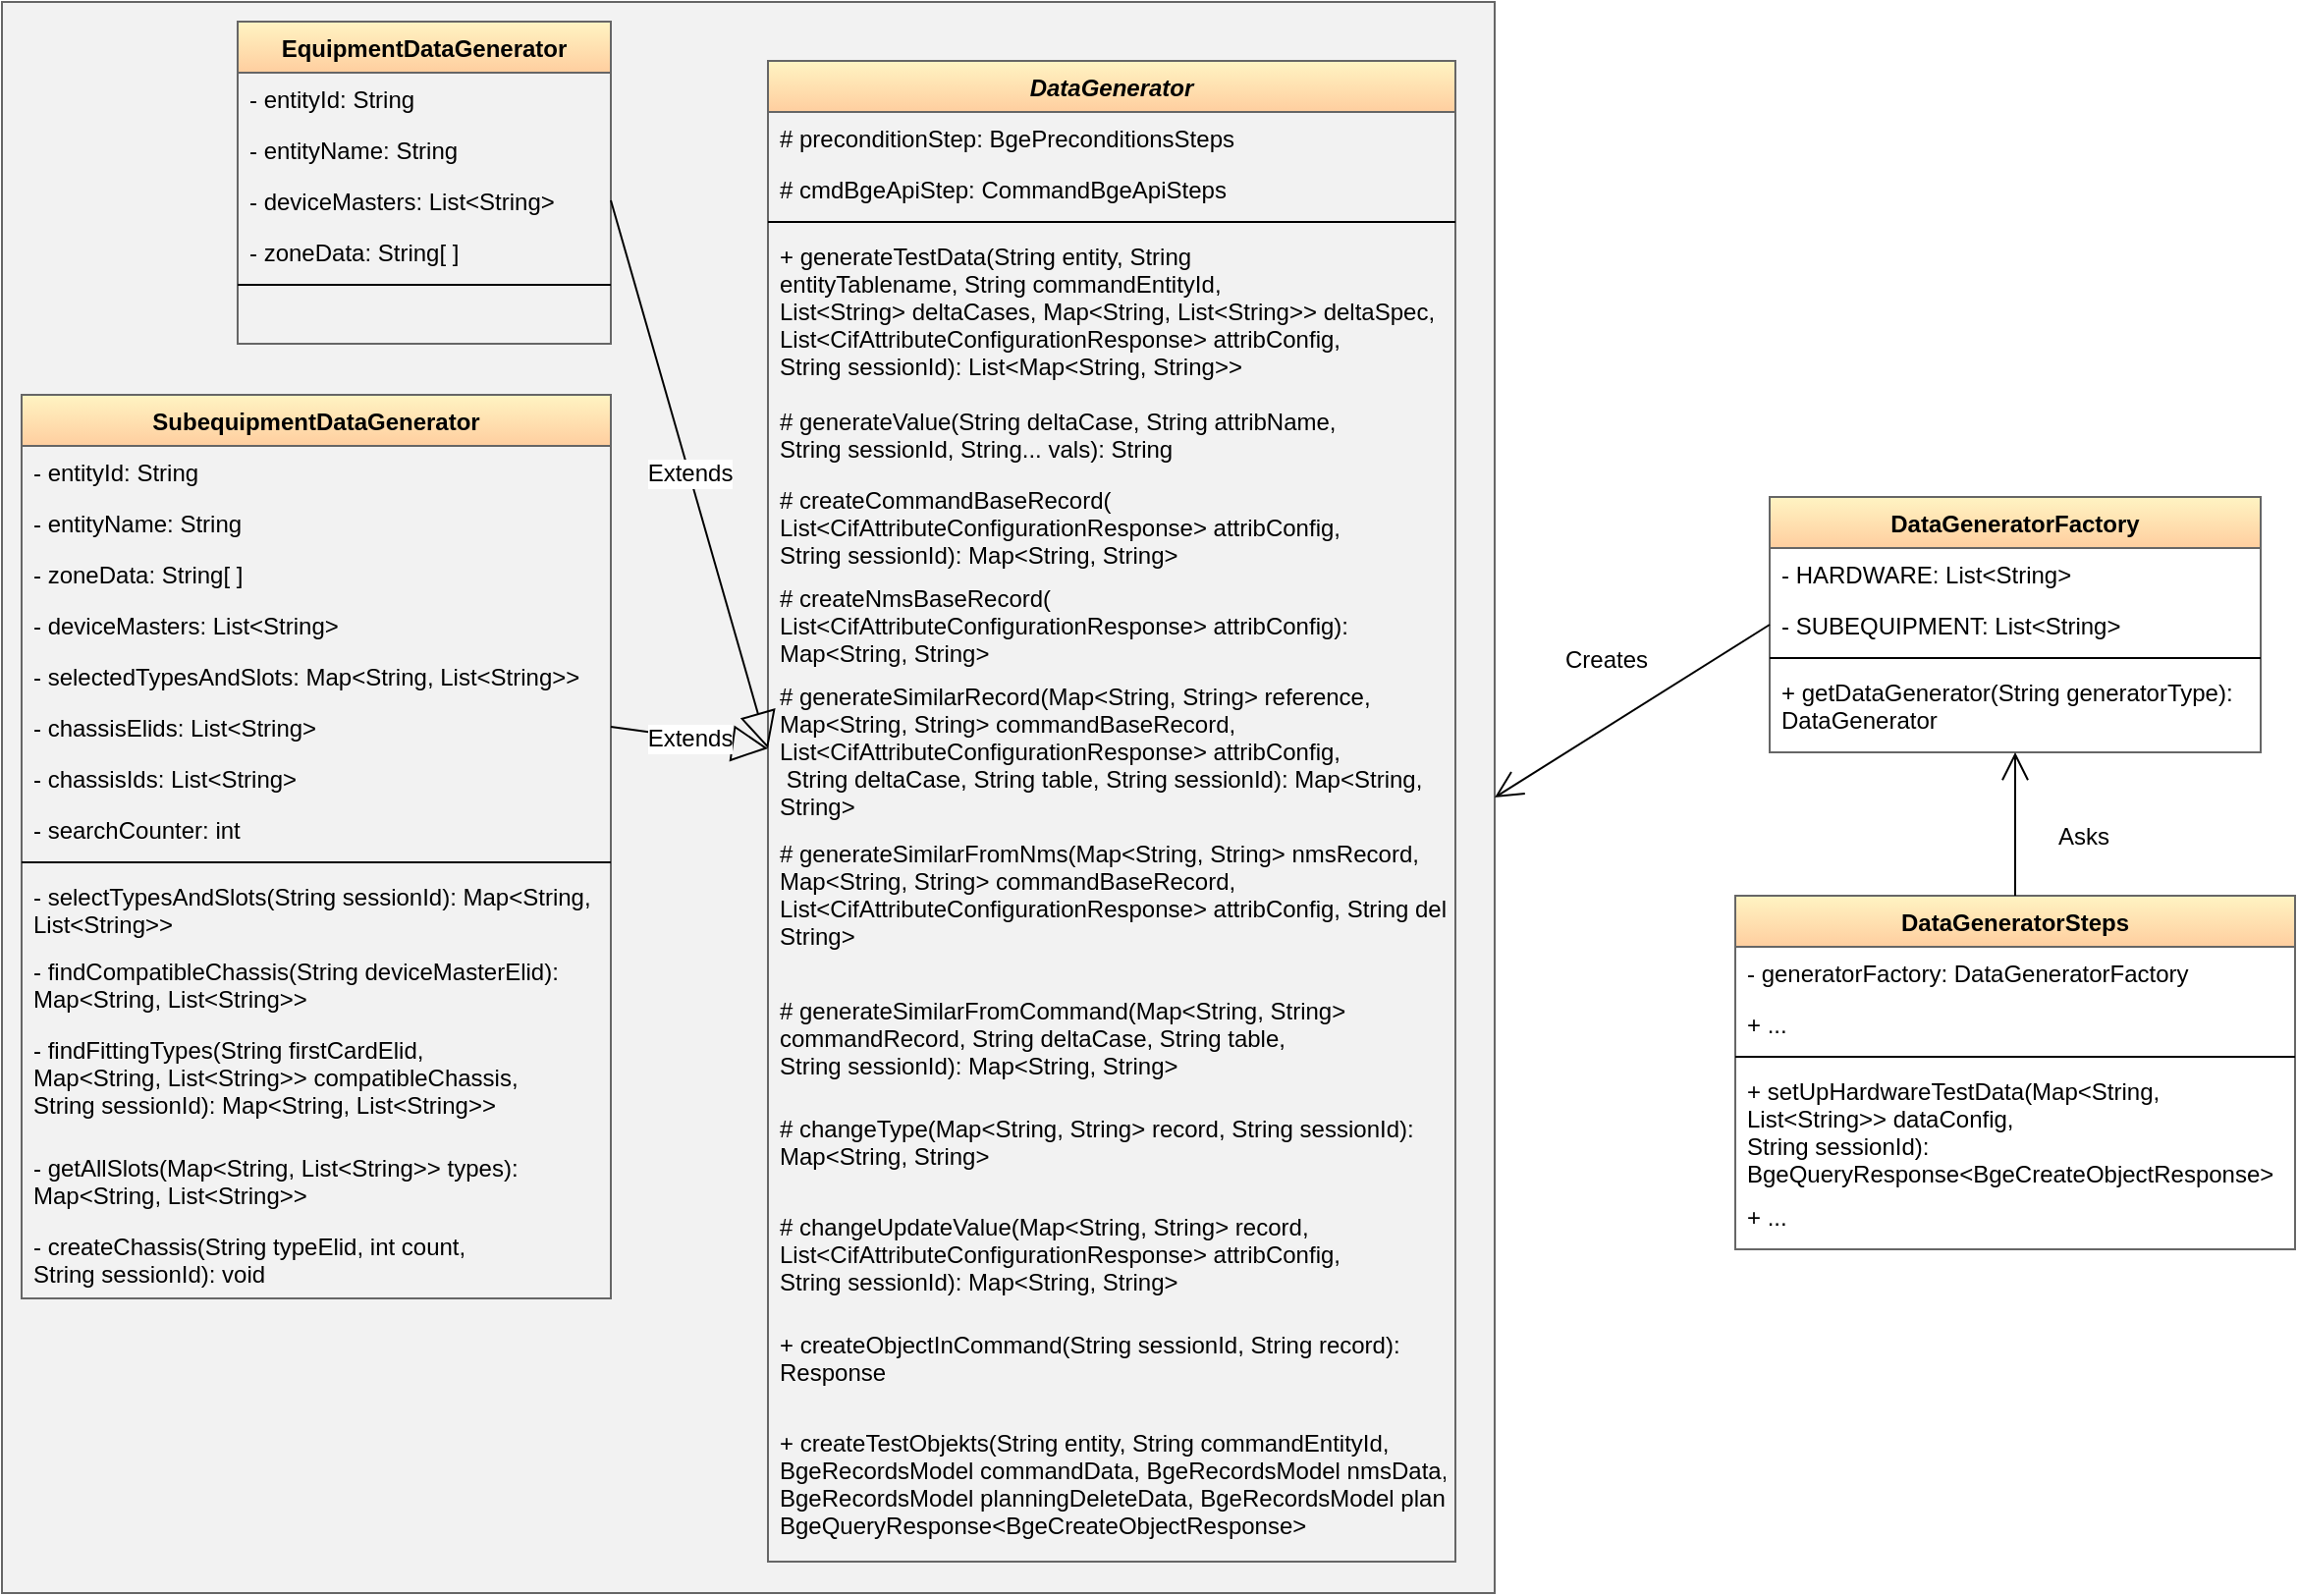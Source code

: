 <mxfile version="19.0.0" type="device"><diagram id="C5RBs43oDa-KdzZeNtuy" name="Page-1"><mxGraphModel dx="1106" dy="768" grid="1" gridSize="10" guides="1" tooltips="1" connect="1" arrows="1" fold="1" page="1" pageScale="1" pageWidth="827" pageHeight="1169" math="0" shadow="0"><root><mxCell id="WIyWlLk6GJQsqaUBKTNV-0"/><mxCell id="WIyWlLk6GJQsqaUBKTNV-1" parent="WIyWlLk6GJQsqaUBKTNV-0"/><mxCell id="6rAcYbVgyfMBi-QAP49K-49" value="" style="rounded=0;whiteSpace=wrap;html=1;shadow=0;fontFamily=Helvetica;fontSize=12;fontColor=default;startSize=26;strokeColor=#666666;strokeWidth=1;fillColor=#F2F2F2;gradientColor=none;" vertex="1" parent="WIyWlLk6GJQsqaUBKTNV-1"><mxGeometry x="40" y="130" width="760" height="810" as="geometry"/></mxCell><mxCell id="zkfFHV4jXpPFQw0GAbJ--0" value="DataGenerator" style="swimlane;fontStyle=3;align=center;verticalAlign=top;childLayout=stackLayout;horizontal=1;startSize=26;horizontalStack=0;resizeParent=1;resizeLast=0;collapsible=1;marginBottom=0;rounded=0;shadow=0;strokeWidth=1;gradientColor=#FFCE9F;fillColor=#FFF4C3;strokeColor=#666666;" parent="WIyWlLk6GJQsqaUBKTNV-1" vertex="1"><mxGeometry x="430" y="160" width="350" height="764" as="geometry"><mxRectangle x="230" y="140" width="160" height="26" as="alternateBounds"/></mxGeometry></mxCell><mxCell id="zkfFHV4jXpPFQw0GAbJ--1" value="# preconditionStep: BgePreconditionsSteps" style="text;align=left;verticalAlign=top;spacingLeft=4;spacingRight=4;overflow=hidden;rotatable=0;points=[[0,0.5],[1,0.5]];portConstraint=eastwest;" parent="zkfFHV4jXpPFQw0GAbJ--0" vertex="1"><mxGeometry y="26" width="350" height="26" as="geometry"/></mxCell><mxCell id="zkfFHV4jXpPFQw0GAbJ--2" value="# cmdBgeApiStep: CommandBgeApiSteps" style="text;align=left;verticalAlign=top;spacingLeft=4;spacingRight=4;overflow=hidden;rotatable=0;points=[[0,0.5],[1,0.5]];portConstraint=eastwest;rounded=0;shadow=0;html=0;" parent="zkfFHV4jXpPFQw0GAbJ--0" vertex="1"><mxGeometry y="52" width="350" height="26" as="geometry"/></mxCell><mxCell id="zkfFHV4jXpPFQw0GAbJ--4" value="" style="line;html=1;strokeWidth=1;align=left;verticalAlign=middle;spacingTop=-1;spacingLeft=3;spacingRight=3;rotatable=0;labelPosition=right;points=[];portConstraint=eastwest;" parent="zkfFHV4jXpPFQw0GAbJ--0" vertex="1"><mxGeometry y="78" width="350" height="8" as="geometry"/></mxCell><mxCell id="zkfFHV4jXpPFQw0GAbJ--5" value="+ generateTestData(String entity, String &#10;entityTablename, String commandEntityId, &#10;List&lt;String&gt; deltaCases, Map&lt;String, List&lt;String&gt;&gt; deltaSpec, &#10;List&lt;CifAttributeConfigurationResponse&gt; attribConfig, &#10;String sessionId): List&lt;Map&lt;String, String&gt;&gt;" style="text;align=left;verticalAlign=top;spacingLeft=4;spacingRight=4;overflow=hidden;rotatable=0;points=[[0,0.5],[1,0.5]];portConstraint=eastwest;" parent="zkfFHV4jXpPFQw0GAbJ--0" vertex="1"><mxGeometry y="86" width="350" height="84" as="geometry"/></mxCell><mxCell id="6rAcYbVgyfMBi-QAP49K-4" value="# generateValue(String deltaCase, String attribName, &#10;String sessionId, String... vals): String" style="text;align=left;verticalAlign=top;spacingLeft=4;spacingRight=4;overflow=hidden;rotatable=0;points=[[0,0.5],[1,0.5]];portConstraint=eastwest;" vertex="1" parent="zkfFHV4jXpPFQw0GAbJ--0"><mxGeometry y="170" width="350" height="40" as="geometry"/></mxCell><mxCell id="6rAcYbVgyfMBi-QAP49K-6" value="# createCommandBaseRecord(&#10;List&lt;CifAttributeConfigurationResponse&gt; attribConfig, &#10;String sessionId): Map&lt;String, String&gt;" style="text;align=left;verticalAlign=top;spacingLeft=4;spacingRight=4;overflow=hidden;rotatable=0;points=[[0,0.5],[1,0.5]];portConstraint=eastwest;" vertex="1" parent="zkfFHV4jXpPFQw0GAbJ--0"><mxGeometry y="210" width="350" height="50" as="geometry"/></mxCell><mxCell id="6rAcYbVgyfMBi-QAP49K-5" value="# createNmsBaseRecord(&#10;List&lt;CifAttributeConfigurationResponse&gt; attribConfig):&#10;Map&lt;String, String&gt;" style="text;align=left;verticalAlign=top;spacingLeft=4;spacingRight=4;overflow=hidden;rotatable=0;points=[[0,0.5],[1,0.5]];portConstraint=eastwest;" vertex="1" parent="zkfFHV4jXpPFQw0GAbJ--0"><mxGeometry y="260" width="350" height="50" as="geometry"/></mxCell><mxCell id="6rAcYbVgyfMBi-QAP49K-7" value="# generateSimilarRecord(Map&lt;String, String&gt; reference,&#10;&#9;&#9;&#9;Map&lt;String, String&gt; commandBaseRecord, &#10;List&lt;CifAttributeConfigurationResponse&gt; attribConfig,&#9;&#10; String deltaCase, String table, String sessionId): Map&lt;String, &#10;String&gt;" style="text;align=left;verticalAlign=top;spacingLeft=4;spacingRight=4;overflow=hidden;rotatable=0;points=[[0,0.5],[1,0.5]];portConstraint=eastwest;" vertex="1" parent="zkfFHV4jXpPFQw0GAbJ--0"><mxGeometry y="310" width="350" height="80" as="geometry"/></mxCell><mxCell id="6rAcYbVgyfMBi-QAP49K-8" value="# generateSimilarFromNms(Map&lt;String, String&gt; nmsRecord,&#10;&#9;&#9;&#9;Map&lt;String, String&gt; commandBaseRecord, &#10;List&lt;CifAttributeConfigurationResponse&gt; attribConfig,&#9;&#9;&#9;String deltaCase, String table, String sessionId): Map&lt;String,&#10;String&gt;" style="text;align=left;verticalAlign=top;spacingLeft=4;spacingRight=4;overflow=hidden;rotatable=0;points=[[0,0.5],[1,0.5]];portConstraint=eastwest;" vertex="1" parent="zkfFHV4jXpPFQw0GAbJ--0"><mxGeometry y="390" width="350" height="80" as="geometry"/></mxCell><mxCell id="6rAcYbVgyfMBi-QAP49K-9" value="# generateSimilarFromCommand(Map&lt;String, String&gt; &#10;commandRecord, String deltaCase, String table, &#10;String sessionId): Map&lt;String, String&gt;" style="text;align=left;verticalAlign=top;spacingLeft=4;spacingRight=4;overflow=hidden;rotatable=0;points=[[0,0.5],[1,0.5]];portConstraint=eastwest;" vertex="1" parent="zkfFHV4jXpPFQw0GAbJ--0"><mxGeometry y="470" width="350" height="60" as="geometry"/></mxCell><mxCell id="6rAcYbVgyfMBi-QAP49K-11" value="# changeType(Map&lt;String, String&gt; record, String sessionId):&#10;Map&lt;String, String&gt;" style="text;align=left;verticalAlign=top;spacingLeft=4;spacingRight=4;overflow=hidden;rotatable=0;points=[[0,0.5],[1,0.5]];portConstraint=eastwest;" vertex="1" parent="zkfFHV4jXpPFQw0GAbJ--0"><mxGeometry y="530" width="350" height="50" as="geometry"/></mxCell><mxCell id="6rAcYbVgyfMBi-QAP49K-10" value="# changeUpdateValue(Map&lt;String, String&gt; record,&#10;&#9;&#9;&#9;List&lt;CifAttributeConfigurationResponse&gt; attribConfig, &#10;String sessionId): Map&lt;String, String&gt;" style="text;align=left;verticalAlign=top;spacingLeft=4;spacingRight=4;overflow=hidden;rotatable=0;points=[[0,0.5],[1,0.5]];portConstraint=eastwest;" vertex="1" parent="zkfFHV4jXpPFQw0GAbJ--0"><mxGeometry y="580" width="350" height="60" as="geometry"/></mxCell><mxCell id="6rAcYbVgyfMBi-QAP49K-13" value="+ createObjectInCommand(String sessionId, String record):&#10;Response" style="text;align=left;verticalAlign=top;spacingLeft=4;spacingRight=4;overflow=hidden;rotatable=0;points=[[0,0.5],[1,0.5]];portConstraint=eastwest;" vertex="1" parent="zkfFHV4jXpPFQw0GAbJ--0"><mxGeometry y="640" width="350" height="50" as="geometry"/></mxCell><mxCell id="6rAcYbVgyfMBi-QAP49K-12" value="+ createTestObjekts(String entity, String commandEntityId,&#10;&#9;&#9;&#9;BgeRecordsModel commandData, BgeRecordsModel nmsData, &#10;BgeRecordsModel planningDeleteData,&#9;&#9;&#9;BgeRecordsModel planningCreateData, String sessionId):&#10;BgeQueryResponse&lt;BgeCreateObjectResponse&gt;" style="text;align=left;verticalAlign=top;spacingLeft=4;spacingRight=4;overflow=hidden;rotatable=0;points=[[0,0.5],[1,0.5]];portConstraint=eastwest;" vertex="1" parent="zkfFHV4jXpPFQw0GAbJ--0"><mxGeometry y="690" width="350" height="74" as="geometry"/></mxCell><mxCell id="zkfFHV4jXpPFQw0GAbJ--6" value="EquipmentDataGenerator" style="swimlane;fontStyle=1;align=center;verticalAlign=top;childLayout=stackLayout;horizontal=1;startSize=26;horizontalStack=0;resizeParent=1;resizeLast=0;collapsible=1;marginBottom=0;rounded=0;shadow=0;strokeWidth=1;fillColor=#FFF4C3;strokeColor=#666666;gradientColor=#FFCE9F;" parent="WIyWlLk6GJQsqaUBKTNV-1" vertex="1"><mxGeometry x="160" y="140" width="190" height="164" as="geometry"><mxRectangle x="130" y="380" width="160" height="26" as="alternateBounds"/></mxGeometry></mxCell><mxCell id="zkfFHV4jXpPFQw0GAbJ--7" value="- entityId: String" style="text;align=left;verticalAlign=top;spacingLeft=4;spacingRight=4;overflow=hidden;rotatable=0;points=[[0,0.5],[1,0.5]];portConstraint=eastwest;" parent="zkfFHV4jXpPFQw0GAbJ--6" vertex="1"><mxGeometry y="26" width="190" height="26" as="geometry"/></mxCell><mxCell id="6rAcYbVgyfMBi-QAP49K-16" value="- entityName: String" style="text;align=left;verticalAlign=top;spacingLeft=4;spacingRight=4;overflow=hidden;rotatable=0;points=[[0,0.5],[1,0.5]];portConstraint=eastwest;rounded=0;shadow=0;html=0;" vertex="1" parent="zkfFHV4jXpPFQw0GAbJ--6"><mxGeometry y="52" width="190" height="26" as="geometry"/></mxCell><mxCell id="6rAcYbVgyfMBi-QAP49K-17" value="- deviceMasters: List&lt;String&gt;" style="text;align=left;verticalAlign=top;spacingLeft=4;spacingRight=4;overflow=hidden;rotatable=0;points=[[0,0.5],[1,0.5]];portConstraint=eastwest;rounded=0;shadow=0;html=0;" vertex="1" parent="zkfFHV4jXpPFQw0GAbJ--6"><mxGeometry y="78" width="190" height="26" as="geometry"/></mxCell><mxCell id="zkfFHV4jXpPFQw0GAbJ--8" value="- zoneData: String[ ]" style="text;align=left;verticalAlign=top;spacingLeft=4;spacingRight=4;overflow=hidden;rotatable=0;points=[[0,0.5],[1,0.5]];portConstraint=eastwest;rounded=0;shadow=0;html=0;" parent="zkfFHV4jXpPFQw0GAbJ--6" vertex="1"><mxGeometry y="104" width="190" height="26" as="geometry"/></mxCell><mxCell id="zkfFHV4jXpPFQw0GAbJ--9" value="" style="line;html=1;strokeWidth=1;align=left;verticalAlign=middle;spacingTop=-1;spacingLeft=3;spacingRight=3;rotatable=0;labelPosition=right;points=[];portConstraint=eastwest;" parent="zkfFHV4jXpPFQw0GAbJ--6" vertex="1"><mxGeometry y="130" width="190" height="8" as="geometry"/></mxCell><mxCell id="zkfFHV4jXpPFQw0GAbJ--13" value="SubequipmentDataGenerator" style="swimlane;fontStyle=1;align=center;verticalAlign=top;childLayout=stackLayout;horizontal=1;startSize=26;horizontalStack=0;resizeParent=1;resizeLast=0;collapsible=1;marginBottom=0;rounded=0;shadow=0;strokeWidth=1;fillColor=#FFF4C3;strokeColor=#666666;gradientColor=#FFCE9F;" parent="WIyWlLk6GJQsqaUBKTNV-1" vertex="1"><mxGeometry x="50" y="330" width="300" height="460" as="geometry"><mxRectangle x="340" y="380" width="170" height="26" as="alternateBounds"/></mxGeometry></mxCell><mxCell id="6rAcYbVgyfMBi-QAP49K-18" value="- entityId: String" style="text;align=left;verticalAlign=top;spacingLeft=4;spacingRight=4;overflow=hidden;rotatable=0;points=[[0,0.5],[1,0.5]];portConstraint=eastwest;" vertex="1" parent="zkfFHV4jXpPFQw0GAbJ--13"><mxGeometry y="26" width="300" height="26" as="geometry"/></mxCell><mxCell id="6rAcYbVgyfMBi-QAP49K-19" value="- entityName: String" style="text;align=left;verticalAlign=top;spacingLeft=4;spacingRight=4;overflow=hidden;rotatable=0;points=[[0,0.5],[1,0.5]];portConstraint=eastwest;rounded=0;shadow=0;html=0;" vertex="1" parent="zkfFHV4jXpPFQw0GAbJ--13"><mxGeometry y="52" width="300" height="26" as="geometry"/></mxCell><mxCell id="6rAcYbVgyfMBi-QAP49K-21" value="- zoneData: String[ ]" style="text;align=left;verticalAlign=top;spacingLeft=4;spacingRight=4;overflow=hidden;rotatable=0;points=[[0,0.5],[1,0.5]];portConstraint=eastwest;rounded=0;shadow=0;html=0;" vertex="1" parent="zkfFHV4jXpPFQw0GAbJ--13"><mxGeometry y="78" width="300" height="26" as="geometry"/></mxCell><mxCell id="6rAcYbVgyfMBi-QAP49K-20" value="- deviceMasters: List&lt;String&gt;" style="text;align=left;verticalAlign=top;spacingLeft=4;spacingRight=4;overflow=hidden;rotatable=0;points=[[0,0.5],[1,0.5]];portConstraint=eastwest;rounded=0;shadow=0;html=0;" vertex="1" parent="zkfFHV4jXpPFQw0GAbJ--13"><mxGeometry y="104" width="300" height="26" as="geometry"/></mxCell><mxCell id="6rAcYbVgyfMBi-QAP49K-23" value="- selectedTypesAndSlots: Map&lt;String, List&lt;String&gt;&gt;" style="text;align=left;verticalAlign=top;spacingLeft=4;spacingRight=4;overflow=hidden;rotatable=0;points=[[0,0.5],[1,0.5]];portConstraint=eastwest;rounded=0;shadow=0;html=0;" vertex="1" parent="zkfFHV4jXpPFQw0GAbJ--13"><mxGeometry y="130" width="300" height="26" as="geometry"/></mxCell><mxCell id="6rAcYbVgyfMBi-QAP49K-24" value="- chassisElids: List&lt;String&gt;" style="text;align=left;verticalAlign=top;spacingLeft=4;spacingRight=4;overflow=hidden;rotatable=0;points=[[0,0.5],[1,0.5]];portConstraint=eastwest;rounded=0;shadow=0;html=0;" vertex="1" parent="zkfFHV4jXpPFQw0GAbJ--13"><mxGeometry y="156" width="300" height="26" as="geometry"/></mxCell><mxCell id="6rAcYbVgyfMBi-QAP49K-22" value="- chassisIds: List&lt;String&gt;" style="text;align=left;verticalAlign=top;spacingLeft=4;spacingRight=4;overflow=hidden;rotatable=0;points=[[0,0.5],[1,0.5]];portConstraint=eastwest;rounded=0;shadow=0;html=0;" vertex="1" parent="zkfFHV4jXpPFQw0GAbJ--13"><mxGeometry y="182" width="300" height="26" as="geometry"/></mxCell><mxCell id="6rAcYbVgyfMBi-QAP49K-26" value="- searchCounter: int" style="text;align=left;verticalAlign=top;spacingLeft=4;spacingRight=4;overflow=hidden;rotatable=0;points=[[0,0.5],[1,0.5]];portConstraint=eastwest;rounded=0;shadow=0;html=0;" vertex="1" parent="zkfFHV4jXpPFQw0GAbJ--13"><mxGeometry y="208" width="300" height="26" as="geometry"/></mxCell><mxCell id="zkfFHV4jXpPFQw0GAbJ--15" value="" style="line;html=1;strokeWidth=1;align=left;verticalAlign=middle;spacingTop=-1;spacingLeft=3;spacingRight=3;rotatable=0;labelPosition=right;points=[];portConstraint=eastwest;" parent="zkfFHV4jXpPFQw0GAbJ--13" vertex="1"><mxGeometry y="234" width="300" height="8" as="geometry"/></mxCell><mxCell id="6rAcYbVgyfMBi-QAP49K-27" value="- selectTypesAndSlots(String sessionId): Map&lt;String,&#10;List&lt;String&gt;&gt;" style="text;align=left;verticalAlign=top;spacingLeft=4;spacingRight=4;overflow=hidden;rotatable=0;points=[[0,0.5],[1,0.5]];portConstraint=eastwest;" vertex="1" parent="zkfFHV4jXpPFQw0GAbJ--13"><mxGeometry y="242" width="300" height="38" as="geometry"/></mxCell><mxCell id="6rAcYbVgyfMBi-QAP49K-28" value="- findCompatibleChassis(String deviceMasterElid):&#10;Map&lt;String, List&lt;String&gt;&gt;" style="text;align=left;verticalAlign=top;spacingLeft=4;spacingRight=4;overflow=hidden;rotatable=0;points=[[0,0.5],[1,0.5]];portConstraint=eastwest;" vertex="1" parent="zkfFHV4jXpPFQw0GAbJ--13"><mxGeometry y="280" width="300" height="40" as="geometry"/></mxCell><mxCell id="6rAcYbVgyfMBi-QAP49K-29" value="- findFittingTypes(String firstCardElid,&#10;&#9;&#9;&#9;Map&lt;String, List&lt;String&gt;&gt; compatibleChassis, &#10;String sessionId): Map&lt;String, List&lt;String&gt;&gt;" style="text;align=left;verticalAlign=top;spacingLeft=4;spacingRight=4;overflow=hidden;rotatable=0;points=[[0,0.5],[1,0.5]];portConstraint=eastwest;" vertex="1" parent="zkfFHV4jXpPFQw0GAbJ--13"><mxGeometry y="320" width="300" height="60" as="geometry"/></mxCell><mxCell id="6rAcYbVgyfMBi-QAP49K-30" value="- getAllSlots(Map&lt;String, List&lt;String&gt;&gt; types):&#10;Map&lt;String, List&lt;String&gt;&gt;" style="text;align=left;verticalAlign=top;spacingLeft=4;spacingRight=4;overflow=hidden;rotatable=0;points=[[0,0.5],[1,0.5]];portConstraint=eastwest;" vertex="1" parent="zkfFHV4jXpPFQw0GAbJ--13"><mxGeometry y="380" width="300" height="40" as="geometry"/></mxCell><mxCell id="6rAcYbVgyfMBi-QAP49K-31" value="- createChassis(String typeElid, int count, &#10;String sessionId): void" style="text;align=left;verticalAlign=top;spacingLeft=4;spacingRight=4;overflow=hidden;rotatable=0;points=[[0,0.5],[1,0.5]];portConstraint=eastwest;" vertex="1" parent="zkfFHV4jXpPFQw0GAbJ--13"><mxGeometry y="420" width="300" height="40" as="geometry"/></mxCell><mxCell id="zkfFHV4jXpPFQw0GAbJ--17" value="DataGeneratorFactory" style="swimlane;fontStyle=1;align=center;verticalAlign=top;childLayout=stackLayout;horizontal=1;startSize=26;horizontalStack=0;resizeParent=1;resizeLast=0;collapsible=1;marginBottom=0;rounded=0;shadow=0;strokeWidth=1;fillColor=#FFF4C3;strokeColor=#666666;gradientColor=#FFCE9F;" parent="WIyWlLk6GJQsqaUBKTNV-1" vertex="1"><mxGeometry x="940" y="382" width="250" height="130" as="geometry"><mxRectangle x="550" y="140" width="160" height="26" as="alternateBounds"/></mxGeometry></mxCell><mxCell id="zkfFHV4jXpPFQw0GAbJ--18" value="- HARDWARE: List&lt;String&gt;" style="text;align=left;verticalAlign=top;spacingLeft=4;spacingRight=4;overflow=hidden;rotatable=0;points=[[0,0.5],[1,0.5]];portConstraint=eastwest;" parent="zkfFHV4jXpPFQw0GAbJ--17" vertex="1"><mxGeometry y="26" width="250" height="26" as="geometry"/></mxCell><mxCell id="6rAcYbVgyfMBi-QAP49K-32" value="- SUBEQUIPMENT: List&lt;String&gt;" style="text;align=left;verticalAlign=top;spacingLeft=4;spacingRight=4;overflow=hidden;rotatable=0;points=[[0,0.5],[1,0.5]];portConstraint=eastwest;" vertex="1" parent="zkfFHV4jXpPFQw0GAbJ--17"><mxGeometry y="52" width="250" height="26" as="geometry"/></mxCell><mxCell id="zkfFHV4jXpPFQw0GAbJ--23" value="" style="line;html=1;strokeWidth=1;align=left;verticalAlign=middle;spacingTop=-1;spacingLeft=3;spacingRight=3;rotatable=0;labelPosition=right;points=[];portConstraint=eastwest;" parent="zkfFHV4jXpPFQw0GAbJ--17" vertex="1"><mxGeometry y="78" width="250" height="8" as="geometry"/></mxCell><mxCell id="zkfFHV4jXpPFQw0GAbJ--24" value="+ getDataGenerator(String generatorType):&#10;DataGenerator" style="text;align=left;verticalAlign=top;spacingLeft=4;spacingRight=4;overflow=hidden;rotatable=0;points=[[0,0.5],[1,0.5]];portConstraint=eastwest;" parent="zkfFHV4jXpPFQw0GAbJ--17" vertex="1"><mxGeometry y="86" width="250" height="44" as="geometry"/></mxCell><mxCell id="6rAcYbVgyfMBi-QAP49K-34" value="" style="endArrow=open;endFill=1;endSize=12;html=1;rounded=0;fontFamily=Helvetica;fontSize=12;fontColor=default;exitX=0;exitY=0.5;exitDx=0;exitDy=0;entryX=1;entryY=0.5;entryDx=0;entryDy=0;" edge="1" parent="WIyWlLk6GJQsqaUBKTNV-1" source="6rAcYbVgyfMBi-QAP49K-32" target="6rAcYbVgyfMBi-QAP49K-49"><mxGeometry width="160" relative="1" as="geometry"><mxPoint x="550" y="320" as="sourcePoint"/><mxPoint x="710" y="415" as="targetPoint"/></mxGeometry></mxCell><mxCell id="6rAcYbVgyfMBi-QAP49K-37" value="Extends" style="endArrow=block;endSize=16;endFill=0;html=1;rounded=0;fontFamily=Helvetica;fontSize=12;fontColor=default;exitX=1;exitY=0.5;exitDx=0;exitDy=0;entryX=0;entryY=0.5;entryDx=0;entryDy=0;" edge="1" parent="WIyWlLk6GJQsqaUBKTNV-1" source="6rAcYbVgyfMBi-QAP49K-17" target="6rAcYbVgyfMBi-QAP49K-7"><mxGeometry width="160" relative="1" as="geometry"><mxPoint x="470" y="310" as="sourcePoint"/><mxPoint x="630" y="310" as="targetPoint"/></mxGeometry></mxCell><mxCell id="6rAcYbVgyfMBi-QAP49K-38" value="Extends" style="endArrow=block;endSize=16;endFill=0;html=1;rounded=0;fontFamily=Helvetica;fontSize=12;fontColor=default;exitX=1;exitY=0.5;exitDx=0;exitDy=0;entryX=0;entryY=0.5;entryDx=0;entryDy=0;" edge="1" parent="WIyWlLk6GJQsqaUBKTNV-1" source="6rAcYbVgyfMBi-QAP49K-24" target="6rAcYbVgyfMBi-QAP49K-7"><mxGeometry width="160" relative="1" as="geometry"><mxPoint x="470" y="310" as="sourcePoint"/><mxPoint x="630" y="310" as="targetPoint"/></mxGeometry></mxCell><mxCell id="6rAcYbVgyfMBi-QAP49K-40" value="DataGeneratorSteps" style="swimlane;fontStyle=1;align=center;verticalAlign=top;childLayout=stackLayout;horizontal=1;startSize=26;horizontalStack=0;resizeParent=1;resizeLast=0;collapsible=1;marginBottom=0;rounded=0;shadow=0;strokeWidth=1;fillColor=#FFF4C3;strokeColor=#666666;gradientColor=#FFCE9F;" vertex="1" parent="WIyWlLk6GJQsqaUBKTNV-1"><mxGeometry x="922.5" y="585" width="285" height="180" as="geometry"><mxRectangle x="550" y="140" width="160" height="26" as="alternateBounds"/></mxGeometry></mxCell><mxCell id="6rAcYbVgyfMBi-QAP49K-41" value="- generatorFactory: DataGeneratorFactory " style="text;align=left;verticalAlign=top;spacingLeft=4;spacingRight=4;overflow=hidden;rotatable=0;points=[[0,0.5],[1,0.5]];portConstraint=eastwest;" vertex="1" parent="6rAcYbVgyfMBi-QAP49K-40"><mxGeometry y="26" width="285" height="26" as="geometry"/></mxCell><mxCell id="6rAcYbVgyfMBi-QAP49K-42" value="+ ..." style="text;align=left;verticalAlign=top;spacingLeft=4;spacingRight=4;overflow=hidden;rotatable=0;points=[[0,0.5],[1,0.5]];portConstraint=eastwest;" vertex="1" parent="6rAcYbVgyfMBi-QAP49K-40"><mxGeometry y="52" width="285" height="26" as="geometry"/></mxCell><mxCell id="6rAcYbVgyfMBi-QAP49K-43" value="" style="line;html=1;strokeWidth=1;align=left;verticalAlign=middle;spacingTop=-1;spacingLeft=3;spacingRight=3;rotatable=0;labelPosition=right;points=[];portConstraint=eastwest;" vertex="1" parent="6rAcYbVgyfMBi-QAP49K-40"><mxGeometry y="78" width="285" height="8" as="geometry"/></mxCell><mxCell id="6rAcYbVgyfMBi-QAP49K-44" value="+ setUpHardwareTestData(Map&lt;String, &#10;List&lt;String&gt;&gt; dataConfig, &#10;String sessionId): &#10;BgeQueryResponse&lt;BgeCreateObjectResponse&gt;" style="text;align=left;verticalAlign=top;spacingLeft=4;spacingRight=4;overflow=hidden;rotatable=0;points=[[0,0.5],[1,0.5]];portConstraint=eastwest;" vertex="1" parent="6rAcYbVgyfMBi-QAP49K-40"><mxGeometry y="86" width="285" height="64" as="geometry"/></mxCell><mxCell id="6rAcYbVgyfMBi-QAP49K-50" value="+ ..." style="text;align=left;verticalAlign=top;spacingLeft=4;spacingRight=4;overflow=hidden;rotatable=0;points=[[0,0.5],[1,0.5]];portConstraint=eastwest;" vertex="1" parent="6rAcYbVgyfMBi-QAP49K-40"><mxGeometry y="150" width="285" height="30" as="geometry"/></mxCell><mxCell id="6rAcYbVgyfMBi-QAP49K-45" value="" style="endArrow=open;endFill=1;endSize=12;html=1;rounded=0;fontFamily=Helvetica;fontSize=12;fontColor=default;exitX=0.5;exitY=0;exitDx=0;exitDy=0;entryX=0.5;entryY=1;entryDx=0;entryDy=0;" edge="1" parent="WIyWlLk6GJQsqaUBKTNV-1" source="6rAcYbVgyfMBi-QAP49K-40" target="zkfFHV4jXpPFQw0GAbJ--17"><mxGeometry width="160" relative="1" as="geometry"><mxPoint x="847" y="457" as="sourcePoint"/><mxPoint x="740" y="577" as="targetPoint"/></mxGeometry></mxCell><mxCell id="6rAcYbVgyfMBi-QAP49K-46" value="Creates" style="text;html=1;strokeColor=none;fillColor=none;align=center;verticalAlign=middle;whiteSpace=wrap;rounded=0;shadow=0;fontFamily=Helvetica;fontSize=12;fontColor=default;startSize=26;" vertex="1" parent="WIyWlLk6GJQsqaUBKTNV-1"><mxGeometry x="827" y="450" width="60" height="30" as="geometry"/></mxCell><mxCell id="6rAcYbVgyfMBi-QAP49K-47" value="Asks" style="text;html=1;strokeColor=none;fillColor=none;align=center;verticalAlign=middle;whiteSpace=wrap;rounded=0;shadow=0;fontFamily=Helvetica;fontSize=12;fontColor=default;startSize=26;" vertex="1" parent="WIyWlLk6GJQsqaUBKTNV-1"><mxGeometry x="1070" y="540" width="60" height="30" as="geometry"/></mxCell></root></mxGraphModel></diagram></mxfile>
